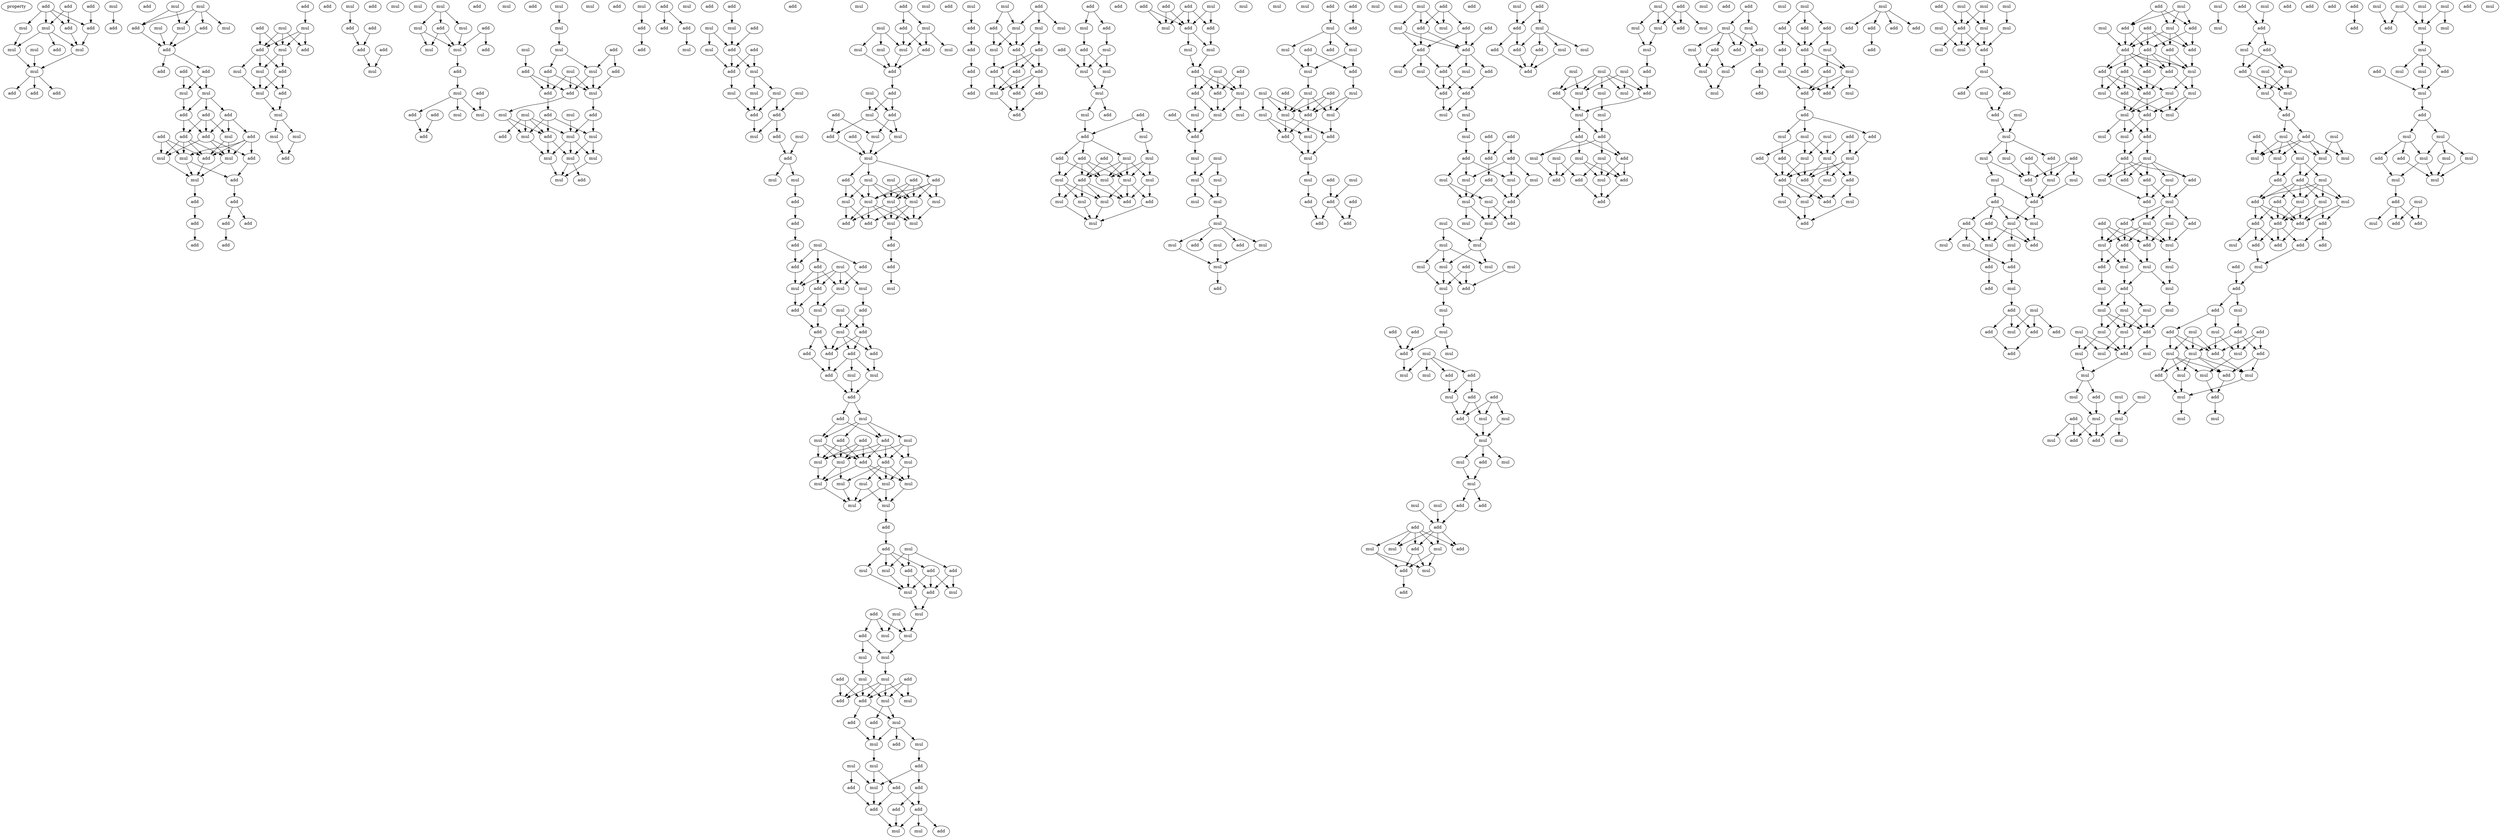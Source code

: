 digraph {
    node [fontcolor=black]
    property [mul=2,lf=1.5]
    0 [ label = add ];
    1 [ label = add ];
    2 [ label = add ];
    3 [ label = add ];
    4 [ label = add ];
    5 [ label = mul ];
    6 [ label = mul ];
    7 [ label = mul ];
    8 [ label = mul ];
    9 [ label = mul ];
    10 [ label = add ];
    11 [ label = mul ];
    12 [ label = add ];
    13 [ label = mul ];
    14 [ label = add ];
    15 [ label = add ];
    16 [ label = add ];
    17 [ label = add ];
    18 [ label = mul ];
    19 [ label = mul ];
    20 [ label = add ];
    21 [ label = add ];
    22 [ label = mul ];
    23 [ label = mul ];
    24 [ label = mul ];
    25 [ label = add ];
    26 [ label = add ];
    27 [ label = add ];
    28 [ label = add ];
    29 [ label = mul ];
    30 [ label = mul ];
    31 [ label = add ];
    32 [ label = add ];
    33 [ label = add ];
    34 [ label = add ];
    35 [ label = add ];
    36 [ label = add ];
    37 [ label = mul ];
    38 [ label = add ];
    39 [ label = mul ];
    40 [ label = mul ];
    41 [ label = add ];
    42 [ label = add ];
    43 [ label = mul ];
    44 [ label = mul ];
    45 [ label = add ];
    46 [ label = add ];
    47 [ label = add ];
    48 [ label = add ];
    49 [ label = add ];
    50 [ label = add ];
    51 [ label = add ];
    52 [ label = add ];
    53 [ label = add ];
    54 [ label = mul ];
    55 [ label = add ];
    56 [ label = mul ];
    57 [ label = add ];
    58 [ label = mul ];
    59 [ label = add ];
    60 [ label = add ];
    61 [ label = mul ];
    62 [ label = mul ];
    63 [ label = add ];
    64 [ label = mul ];
    65 [ label = mul ];
    66 [ label = mul ];
    67 [ label = mul ];
    68 [ label = add ];
    69 [ label = add ];
    70 [ label = mul ];
    71 [ label = add ];
    72 [ label = add ];
    73 [ label = add ];
    74 [ label = add ];
    75 [ label = add ];
    76 [ label = mul ];
    77 [ label = mul ];
    78 [ label = mul ];
    79 [ label = mul ];
    80 [ label = add ];
    81 [ label = mul ];
    82 [ label = add ];
    83 [ label = mul ];
    84 [ label = mul ];
    85 [ label = add ];
    86 [ label = mul ];
    87 [ label = add ];
    88 [ label = mul ];
    89 [ label = add ];
    90 [ label = add ];
    91 [ label = mul ];
    92 [ label = add ];
    93 [ label = add ];
    94 [ label = mul ];
    95 [ label = add ];
    96 [ label = mul ];
    97 [ label = add ];
    98 [ label = mul ];
    99 [ label = mul ];
    100 [ label = mul ];
    101 [ label = mul ];
    102 [ label = add ];
    103 [ label = mul ];
    104 [ label = add ];
    105 [ label = add ];
    106 [ label = add ];
    107 [ label = add ];
    108 [ label = mul ];
    109 [ label = mul ];
    110 [ label = add ];
    111 [ label = add ];
    112 [ label = mul ];
    113 [ label = add ];
    114 [ label = mul ];
    115 [ label = add ];
    116 [ label = mul ];
    117 [ label = mul ];
    118 [ label = add ];
    119 [ label = mul ];
    120 [ label = add ];
    121 [ label = mul ];
    122 [ label = mul ];
    123 [ label = mul ];
    124 [ label = mul ];
    125 [ label = mul ];
    126 [ label = add ];
    127 [ label = mul ];
    128 [ label = mul ];
    129 [ label = add ];
    130 [ label = add ];
    131 [ label = add ];
    132 [ label = add ];
    133 [ label = add ];
    134 [ label = mul ];
    135 [ label = mul ];
    136 [ label = add ];
    137 [ label = add ];
    138 [ label = mul ];
    139 [ label = mul ];
    140 [ label = add ];
    141 [ label = add ];
    142 [ label = add ];
    143 [ label = mul ];
    144 [ label = add ];
    145 [ label = mul ];
    146 [ label = mul ];
    147 [ label = mul ];
    148 [ label = mul ];
    149 [ label = mul ];
    150 [ label = add ];
    151 [ label = add ];
    152 [ label = mul ];
    153 [ label = add ];
    154 [ label = mul ];
    155 [ label = add ];
    156 [ label = mul ];
    157 [ label = mul ];
    158 [ label = add ];
    159 [ label = add ];
    160 [ label = add ];
    161 [ label = mul ];
    162 [ label = add ];
    163 [ label = add ];
    164 [ label = mul ];
    165 [ label = mul ];
    166 [ label = add ];
    167 [ label = add ];
    168 [ label = add ];
    169 [ label = mul ];
    170 [ label = mul ];
    171 [ label = mul ];
    172 [ label = mul ];
    173 [ label = mul ];
    174 [ label = add ];
    175 [ label = add ];
    176 [ label = mul ];
    177 [ label = add ];
    178 [ label = add ];
    179 [ label = add ];
    180 [ label = add ];
    181 [ label = add ];
    182 [ label = add ];
    183 [ label = add ];
    184 [ label = mul ];
    185 [ label = mul ];
    186 [ label = add ];
    187 [ label = mul ];
    188 [ label = add ];
    189 [ label = add ];
    190 [ label = mul ];
    191 [ label = add ];
    192 [ label = add ];
    193 [ label = mul ];
    194 [ label = add ];
    195 [ label = mul ];
    196 [ label = mul ];
    197 [ label = add ];
    198 [ label = mul ];
    199 [ label = mul ];
    200 [ label = mul ];
    201 [ label = mul ];
    202 [ label = mul ];
    203 [ label = mul ];
    204 [ label = mul ];
    205 [ label = mul ];
    206 [ label = add ];
    207 [ label = mul ];
    208 [ label = add ];
    209 [ label = mul ];
    210 [ label = add ];
    211 [ label = mul ];
    212 [ label = add ];
    213 [ label = add ];
    214 [ label = mul ];
    215 [ label = mul ];
    216 [ label = add ];
    217 [ label = mul ];
    218 [ label = add ];
    219 [ label = mul ];
    220 [ label = mul ];
    221 [ label = add ];
    222 [ label = mul ];
    223 [ label = mul ];
    224 [ label = mul ];
    225 [ label = mul ];
    226 [ label = add ];
    227 [ label = add ];
    228 [ label = mul ];
    229 [ label = add ];
    230 [ label = add ];
    231 [ label = mul ];
    232 [ label = mul ];
    233 [ label = add ];
    234 [ label = add ];
    235 [ label = mul ];
    236 [ label = add ];
    237 [ label = mul ];
    238 [ label = mul ];
    239 [ label = mul ];
    240 [ label = mul ];
    241 [ label = add ];
    242 [ label = add ];
    243 [ label = add ];
    244 [ label = mul ];
    245 [ label = add ];
    246 [ label = add ];
    247 [ label = add ];
    248 [ label = add ];
    249 [ label = mul ];
    250 [ label = add ];
    251 [ label = mul ];
    252 [ label = add ];
    253 [ label = mul ];
    254 [ label = mul ];
    255 [ label = add ];
    256 [ label = mul ];
    257 [ label = mul ];
    258 [ label = mul ];
    259 [ label = mul ];
    260 [ label = add ];
    261 [ label = add ];
    262 [ label = mul ];
    263 [ label = add ];
    264 [ label = mul ];
    265 [ label = add ];
    266 [ label = add ];
    267 [ label = mul ];
    268 [ label = add ];
    269 [ label = add ];
    270 [ label = mul ];
    271 [ label = mul ];
    272 [ label = mul ];
    273 [ label = mul ];
    274 [ label = add ];
    275 [ label = add ];
    276 [ label = add ];
    277 [ label = mul ];
    278 [ label = mul ];
    279 [ label = mul ];
    280 [ label = mul ];
    281 [ label = mul ];
    282 [ label = mul ];
    283 [ label = mul ];
    284 [ label = mul ];
    285 [ label = add ];
    286 [ label = add ];
    287 [ label = add ];
    288 [ label = add ];
    289 [ label = mul ];
    290 [ label = add ];
    291 [ label = mul ];
    292 [ label = add ];
    293 [ label = add ];
    294 [ label = add ];
    295 [ label = add ];
    296 [ label = add ];
    297 [ label = mul ];
    298 [ label = mul ];
    299 [ label = mul ];
    300 [ label = add ];
    301 [ label = mul ];
    302 [ label = add ];
    303 [ label = mul ];
    304 [ label = add ];
    305 [ label = add ];
    306 [ label = add ];
    307 [ label = add ];
    308 [ label = mul ];
    309 [ label = add ];
    310 [ label = add ];
    311 [ label = add ];
    312 [ label = add ];
    313 [ label = mul ];
    314 [ label = add ];
    315 [ label = add ];
    316 [ label = mul ];
    317 [ label = add ];
    318 [ label = mul ];
    319 [ label = mul ];
    320 [ label = mul ];
    321 [ label = add ];
    322 [ label = add ];
    323 [ label = add ];
    324 [ label = mul ];
    325 [ label = add ];
    326 [ label = mul ];
    327 [ label = add ];
    328 [ label = add ];
    329 [ label = mul ];
    330 [ label = add ];
    331 [ label = mul ];
    332 [ label = mul ];
    333 [ label = mul ];
    334 [ label = mul ];
    335 [ label = mul ];
    336 [ label = add ];
    337 [ label = mul ];
    338 [ label = add ];
    339 [ label = mul ];
    340 [ label = add ];
    341 [ label = mul ];
    342 [ label = mul ];
    343 [ label = add ];
    344 [ label = mul ];
    345 [ label = mul ];
    346 [ label = add ];
    347 [ label = add ];
    348 [ label = mul ];
    349 [ label = add ];
    350 [ label = add ];
    351 [ label = mul ];
    352 [ label = mul ];
    353 [ label = mul ];
    354 [ label = add ];
    355 [ label = add ];
    356 [ label = add ];
    357 [ label = mul ];
    358 [ label = add ];
    359 [ label = add ];
    360 [ label = mul ];
    361 [ label = mul ];
    362 [ label = mul ];
    363 [ label = add ];
    364 [ label = mul ];
    365 [ label = mul ];
    366 [ label = mul ];
    367 [ label = mul ];
    368 [ label = mul ];
    369 [ label = mul ];
    370 [ label = mul ];
    371 [ label = add ];
    372 [ label = mul ];
    373 [ label = add ];
    374 [ label = mul ];
    375 [ label = mul ];
    376 [ label = mul ];
    377 [ label = add ];
    378 [ label = mul ];
    379 [ label = mul ];
    380 [ label = add ];
    381 [ label = add ];
    382 [ label = mul ];
    383 [ label = add ];
    384 [ label = mul ];
    385 [ label = mul ];
    386 [ label = add ];
    387 [ label = add ];
    388 [ label = mul ];
    389 [ label = add ];
    390 [ label = add ];
    391 [ label = add ];
    392 [ label = mul ];
    393 [ label = mul ];
    394 [ label = mul ];
    395 [ label = add ];
    396 [ label = mul ];
    397 [ label = mul ];
    398 [ label = mul ];
    399 [ label = add ];
    400 [ label = add ];
    401 [ label = mul ];
    402 [ label = mul ];
    403 [ label = add ];
    404 [ label = mul ];
    405 [ label = mul ];
    406 [ label = add ];
    407 [ label = add ];
    408 [ label = add ];
    409 [ label = add ];
    410 [ label = add ];
    411 [ label = mul ];
    412 [ label = mul ];
    413 [ label = mul ];
    414 [ label = add ];
    415 [ label = mul ];
    416 [ label = add ];
    417 [ label = add ];
    418 [ label = add ];
    419 [ label = mul ];
    420 [ label = add ];
    421 [ label = add ];
    422 [ label = mul ];
    423 [ label = mul ];
    424 [ label = add ];
    425 [ label = add ];
    426 [ label = mul ];
    427 [ label = add ];
    428 [ label = add ];
    429 [ label = mul ];
    430 [ label = mul ];
    431 [ label = add ];
    432 [ label = add ];
    433 [ label = mul ];
    434 [ label = add ];
    435 [ label = add ];
    436 [ label = add ];
    437 [ label = add ];
    438 [ label = mul ];
    439 [ label = mul ];
    440 [ label = add ];
    441 [ label = mul ];
    442 [ label = mul ];
    443 [ label = mul ];
    444 [ label = add ];
    445 [ label = mul ];
    446 [ label = mul ];
    447 [ label = mul ];
    448 [ label = mul ];
    449 [ label = add ];
    450 [ label = mul ];
    451 [ label = mul ];
    452 [ label = add ];
    453 [ label = mul ];
    454 [ label = mul ];
    455 [ label = mul ];
    456 [ label = mul ];
    457 [ label = mul ];
    458 [ label = add ];
    459 [ label = mul ];
    460 [ label = mul ];
    461 [ label = add ];
    462 [ label = add ];
    463 [ label = mul ];
    464 [ label = add ];
    465 [ label = mul ];
    466 [ label = add ];
    467 [ label = mul ];
    468 [ label = mul ];
    469 [ label = add ];
    470 [ label = add ];
    471 [ label = add ];
    472 [ label = mul ];
    473 [ label = mul ];
    474 [ label = mul ];
    475 [ label = add ];
    476 [ label = mul ];
    477 [ label = mul ];
    478 [ label = add ];
    479 [ label = mul ];
    480 [ label = mul ];
    481 [ label = mul ];
    482 [ label = add ];
    483 [ label = add ];
    484 [ label = mul ];
    485 [ label = add ];
    486 [ label = add ];
    487 [ label = mul ];
    488 [ label = mul ];
    489 [ label = add ];
    490 [ label = add ];
    491 [ label = mul ];
    492 [ label = add ];
    493 [ label = mul ];
    494 [ label = add ];
    495 [ label = add ];
    496 [ label = mul ];
    497 [ label = add ];
    498 [ label = mul ];
    499 [ label = add ];
    500 [ label = mul ];
    501 [ label = add ];
    502 [ label = add ];
    503 [ label = mul ];
    504 [ label = add ];
    505 [ label = mul ];
    506 [ label = add ];
    507 [ label = mul ];
    508 [ label = mul ];
    509 [ label = mul ];
    510 [ label = add ];
    511 [ label = mul ];
    512 [ label = mul ];
    513 [ label = mul ];
    514 [ label = mul ];
    515 [ label = mul ];
    516 [ label = add ];
    517 [ label = add ];
    518 [ label = mul ];
    519 [ label = mul ];
    520 [ label = add ];
    521 [ label = mul ];
    522 [ label = mul ];
    523 [ label = mul ];
    524 [ label = add ];
    525 [ label = add ];
    526 [ label = mul ];
    527 [ label = mul ];
    528 [ label = add ];
    529 [ label = mul ];
    530 [ label = mul ];
    531 [ label = add ];
    532 [ label = mul ];
    533 [ label = add ];
    534 [ label = add ];
    535 [ label = add ];
    536 [ label = add ];
    537 [ label = add ];
    538 [ label = mul ];
    539 [ label = mul ];
    540 [ label = add ];
    541 [ label = add ];
    542 [ label = add ];
    543 [ label = mul ];
    544 [ label = mul ];
    545 [ label = mul ];
    546 [ label = add ];
    547 [ label = add ];
    548 [ label = mul ];
    549 [ label = mul ];
    550 [ label = mul ];
    551 [ label = add ];
    552 [ label = add ];
    553 [ label = add ];
    554 [ label = mul ];
    555 [ label = add ];
    556 [ label = add ];
    557 [ label = mul ];
    558 [ label = add ];
    559 [ label = mul ];
    560 [ label = add ];
    561 [ label = add ];
    562 [ label = mul ];
    563 [ label = add ];
    564 [ label = add ];
    565 [ label = add ];
    566 [ label = mul ];
    567 [ label = add ];
    568 [ label = mul ];
    569 [ label = mul ];
    570 [ label = mul ];
    571 [ label = add ];
    572 [ label = mul ];
    573 [ label = mul ];
    574 [ label = add ];
    575 [ label = add ];
    576 [ label = mul ];
    577 [ label = add ];
    578 [ label = add ];
    579 [ label = mul ];
    580 [ label = mul ];
    581 [ label = mul ];
    582 [ label = add ];
    583 [ label = add ];
    584 [ label = mul ];
    585 [ label = add ];
    586 [ label = add ];
    587 [ label = add ];
    588 [ label = add ];
    589 [ label = add ];
    590 [ label = add ];
    591 [ label = mul ];
    592 [ label = mul ];
    593 [ label = mul ];
    594 [ label = add ];
    595 [ label = mul ];
    596 [ label = mul ];
    597 [ label = mul ];
    598 [ label = mul ];
    599 [ label = mul ];
    600 [ label = add ];
    601 [ label = mul ];
    602 [ label = mul ];
    603 [ label = add ];
    604 [ label = add ];
    605 [ label = add ];
    606 [ label = mul ];
    607 [ label = mul ];
    608 [ label = mul ];
    609 [ label = add ];
    610 [ label = add ];
    611 [ label = add ];
    612 [ label = mul ];
    613 [ label = add ];
    614 [ label = mul ];
    615 [ label = mul ];
    616 [ label = mul ];
    617 [ label = add ];
    618 [ label = add ];
    619 [ label = mul ];
    620 [ label = add ];
    621 [ label = add ];
    622 [ label = mul ];
    623 [ label = mul ];
    624 [ label = mul ];
    625 [ label = mul ];
    626 [ label = add ];
    627 [ label = mul ];
    628 [ label = add ];
    629 [ label = add ];
    630 [ label = add ];
    631 [ label = mul ];
    632 [ label = mul ];
    633 [ label = add ];
    634 [ label = add ];
    635 [ label = add ];
    636 [ label = mul ];
    637 [ label = add ];
    638 [ label = add ];
    639 [ label = mul ];
    640 [ label = add ];
    641 [ label = add ];
    642 [ label = mul ];
    643 [ label = add ];
    644 [ label = mul ];
    645 [ label = add ];
    646 [ label = add ];
    647 [ label = add ];
    648 [ label = add ];
    649 [ label = add ];
    650 [ label = mul ];
    651 [ label = add ];
    652 [ label = add ];
    653 [ label = add ];
    654 [ label = add ];
    655 [ label = add ];
    656 [ label = mul ];
    657 [ label = mul ];
    658 [ label = mul ];
    659 [ label = add ];
    660 [ label = add ];
    661 [ label = mul ];
    662 [ label = mul ];
    663 [ label = add ];
    664 [ label = mul ];
    665 [ label = mul ];
    666 [ label = mul ];
    667 [ label = add ];
    668 [ label = add ];
    669 [ label = add ];
    670 [ label = mul ];
    671 [ label = add ];
    672 [ label = mul ];
    673 [ label = add ];
    674 [ label = mul ];
    675 [ label = mul ];
    676 [ label = add ];
    677 [ label = add ];
    678 [ label = add ];
    679 [ label = mul ];
    680 [ label = add ];
    681 [ label = mul ];
    682 [ label = add ];
    683 [ label = mul ];
    684 [ label = mul ];
    685 [ label = mul ];
    686 [ label = mul ];
    687 [ label = add ];
    688 [ label = add ];
    689 [ label = mul ];
    690 [ label = mul ];
    691 [ label = mul ];
    692 [ label = mul ];
    693 [ label = mul ];
    694 [ label = mul ];
    695 [ label = add ];
    696 [ label = mul ];
    697 [ label = mul ];
    698 [ label = mul ];
    699 [ label = mul ];
    700 [ label = mul ];
    701 [ label = mul ];
    702 [ label = add ];
    703 [ label = mul ];
    704 [ label = mul ];
    705 [ label = mul ];
    706 [ label = add ];
    707 [ label = mul ];
    708 [ label = add ];
    709 [ label = mul ];
    710 [ label = mul ];
    711 [ label = add ];
    712 [ label = add ];
    713 [ label = mul ];
    714 [ label = mul ];
    715 [ label = mul ];
    716 [ label = add ];
    717 [ label = mul ];
    718 [ label = mul ];
    719 [ label = add ];
    720 [ label = mul ];
    721 [ label = add ];
    722 [ label = mul ];
    723 [ label = mul ];
    724 [ label = add ];
    725 [ label = mul ];
    726 [ label = mul ];
    727 [ label = add ];
    728 [ label = add ];
    729 [ label = mul ];
    730 [ label = add ];
    731 [ label = mul ];
    732 [ label = mul ];
    733 [ label = mul ];
    734 [ label = mul ];
    735 [ label = mul ];
    736 [ label = mul ];
    737 [ label = add ];
    738 [ label = add ];
    739 [ label = mul ];
    740 [ label = add ];
    741 [ label = mul ];
    742 [ label = add ];
    743 [ label = mul ];
    744 [ label = mul ];
    745 [ label = add ];
    746 [ label = add ];
    747 [ label = add ];
    748 [ label = add ];
    749 [ label = mul ];
    750 [ label = add ];
    751 [ label = add ];
    752 [ label = add ];
    753 [ label = add ];
    754 [ label = add ];
    755 [ label = mul ];
    756 [ label = add ];
    757 [ label = add ];
    758 [ label = add ];
    759 [ label = mul ];
    760 [ label = add ];
    761 [ label = add ];
    762 [ label = add ];
    763 [ label = add ];
    764 [ label = mul ];
    765 [ label = mul ];
    766 [ label = add ];
    767 [ label = mul ];
    768 [ label = mul ];
    769 [ label = add ];
    770 [ label = mul ];
    771 [ label = mul ];
    772 [ label = mul ];
    773 [ label = add ];
    774 [ label = add ];
    775 [ label = mul ];
    776 [ label = mul ];
    777 [ label = add ];
    778 [ label = mul ];
    779 [ label = add ];
    780 [ label = mul ];
    781 [ label = add ];
    782 [ label = mul ];
    783 [ label = mul ];
    784 [ label = mul ];
    785 [ label = add ];
    786 [ label = mul ];
    787 [ label = mul ];
    788 [ label = mul ];
    789 [ label = add ];
    790 [ label = mul ];
    791 [ label = mul ];
    792 [ label = mul ];
    793 [ label = add ];
    794 [ label = add ];
    795 [ label = add ];
    796 [ label = mul ];
    797 [ label = add ];
    798 [ label = mul ];
    799 [ label = mul ];
    800 [ label = add ];
    801 [ label = mul ];
    802 [ label = add ];
    803 [ label = mul ];
    804 [ label = mul ];
    805 [ label = mul ];
    806 [ label = mul ];
    807 [ label = add ];
    808 [ label = mul ];
    809 [ label = mul ];
    810 [ label = add ];
    811 [ label = mul ];
    812 [ label = add ];
    0 -> 4 [ name = 0 ];
    1 -> 3 [ name = 1 ];
    1 -> 4 [ name = 2 ];
    1 -> 5 [ name = 3 ];
    1 -> 6 [ name = 4 ];
    2 -> 3 [ name = 5 ];
    2 -> 5 [ name = 6 ];
    3 -> 8 [ name = 7 ];
    4 -> 8 [ name = 8 ];
    5 -> 7 [ name = 9 ];
    5 -> 8 [ name = 10 ];
    5 -> 10 [ name = 11 ];
    6 -> 7 [ name = 12 ];
    7 -> 11 [ name = 13 ];
    8 -> 11 [ name = 14 ];
    9 -> 11 [ name = 15 ];
    11 -> 12 [ name = 16 ];
    11 -> 15 [ name = 17 ];
    11 -> 16 [ name = 18 ];
    13 -> 17 [ name = 19 ];
    18 -> 20 [ name = 20 ];
    18 -> 21 [ name = 21 ];
    18 -> 23 [ name = 22 ];
    18 -> 24 [ name = 23 ];
    19 -> 20 [ name = 24 ];
    19 -> 23 [ name = 25 ];
    20 -> 25 [ name = 26 ];
    21 -> 25 [ name = 27 ];
    22 -> 25 [ name = 28 ];
    23 -> 25 [ name = 29 ];
    25 -> 26 [ name = 30 ];
    25 -> 28 [ name = 31 ];
    27 -> 29 [ name = 32 ];
    27 -> 30 [ name = 33 ];
    28 -> 29 [ name = 34 ];
    28 -> 30 [ name = 35 ];
    29 -> 31 [ name = 36 ];
    29 -> 32 [ name = 37 ];
    29 -> 33 [ name = 38 ];
    30 -> 32 [ name = 39 ];
    31 -> 34 [ name = 40 ];
    31 -> 36 [ name = 41 ];
    31 -> 37 [ name = 42 ];
    32 -> 34 [ name = 43 ];
    32 -> 36 [ name = 44 ];
    33 -> 34 [ name = 45 ];
    33 -> 35 [ name = 46 ];
    33 -> 37 [ name = 47 ];
    34 -> 39 [ name = 48 ];
    34 -> 40 [ name = 49 ];
    34 -> 41 [ name = 50 ];
    35 -> 40 [ name = 51 ];
    35 -> 41 [ name = 52 ];
    35 -> 42 [ name = 53 ];
    35 -> 43 [ name = 54 ];
    36 -> 39 [ name = 55 ];
    36 -> 40 [ name = 56 ];
    36 -> 42 [ name = 57 ];
    36 -> 43 [ name = 58 ];
    37 -> 40 [ name = 59 ];
    37 -> 42 [ name = 60 ];
    38 -> 39 [ name = 61 ];
    38 -> 42 [ name = 62 ];
    38 -> 43 [ name = 63 ];
    39 -> 44 [ name = 64 ];
    40 -> 44 [ name = 65 ];
    41 -> 45 [ name = 66 ];
    42 -> 44 [ name = 67 ];
    43 -> 44 [ name = 68 ];
    43 -> 45 [ name = 69 ];
    44 -> 46 [ name = 70 ];
    45 -> 47 [ name = 71 ];
    46 -> 49 [ name = 72 ];
    47 -> 48 [ name = 73 ];
    47 -> 50 [ name = 74 ];
    49 -> 51 [ name = 75 ];
    50 -> 52 [ name = 76 ];
    53 -> 54 [ name = 77 ];
    54 -> 57 [ name = 78 ];
    54 -> 58 [ name = 79 ];
    54 -> 59 [ name = 80 ];
    55 -> 57 [ name = 81 ];
    55 -> 58 [ name = 82 ];
    56 -> 57 [ name = 83 ];
    56 -> 58 [ name = 84 ];
    56 -> 59 [ name = 85 ];
    57 -> 60 [ name = 86 ];
    57 -> 61 [ name = 87 ];
    57 -> 62 [ name = 88 ];
    58 -> 60 [ name = 89 ];
    58 -> 61 [ name = 90 ];
    60 -> 63 [ name = 91 ];
    60 -> 64 [ name = 92 ];
    61 -> 63 [ name = 93 ];
    61 -> 64 [ name = 94 ];
    62 -> 64 [ name = 95 ];
    63 -> 65 [ name = 96 ];
    64 -> 65 [ name = 97 ];
    65 -> 66 [ name = 98 ];
    65 -> 67 [ name = 99 ];
    66 -> 69 [ name = 100 ];
    67 -> 69 [ name = 101 ];
    70 -> 71 [ name = 102 ];
    71 -> 75 [ name = 103 ];
    72 -> 75 [ name = 104 ];
    73 -> 76 [ name = 105 ];
    75 -> 76 [ name = 106 ];
    79 -> 80 [ name = 107 ];
    79 -> 81 [ name = 108 ];
    79 -> 83 [ name = 109 ];
    80 -> 84 [ name = 110 ];
    80 -> 86 [ name = 111 ];
    81 -> 84 [ name = 112 ];
    81 -> 86 [ name = 113 ];
    82 -> 84 [ name = 114 ];
    82 -> 85 [ name = 115 ];
    83 -> 84 [ name = 116 ];
    84 -> 87 [ name = 117 ];
    87 -> 88 [ name = 118 ];
    88 -> 90 [ name = 119 ];
    88 -> 91 [ name = 120 ];
    88 -> 94 [ name = 121 ];
    89 -> 91 [ name = 122 ];
    90 -> 95 [ name = 123 ];
    92 -> 95 [ name = 124 ];
    98 -> 100 [ name = 125 ];
    100 -> 103 [ name = 126 ];
    101 -> 105 [ name = 127 ];
    103 -> 106 [ name = 128 ];
    103 -> 108 [ name = 129 ];
    104 -> 107 [ name = 130 ];
    104 -> 108 [ name = 131 ];
    105 -> 110 [ name = 132 ];
    105 -> 111 [ name = 133 ];
    106 -> 111 [ name = 134 ];
    106 -> 112 [ name = 135 ];
    107 -> 112 [ name = 136 ];
    108 -> 110 [ name = 137 ];
    108 -> 112 [ name = 138 ];
    109 -> 110 [ name = 139 ];
    109 -> 111 [ name = 140 ];
    109 -> 112 [ name = 141 ];
    110 -> 116 [ name = 142 ];
    111 -> 115 [ name = 143 ];
    112 -> 113 [ name = 144 ];
    113 -> 121 [ name = 145 ];
    113 -> 122 [ name = 146 ];
    114 -> 122 [ name = 147 ];
    115 -> 118 [ name = 148 ];
    115 -> 119 [ name = 149 ];
    115 -> 121 [ name = 150 ];
    116 -> 118 [ name = 151 ];
    116 -> 119 [ name = 152 ];
    117 -> 118 [ name = 153 ];
    117 -> 119 [ name = 154 ];
    117 -> 120 [ name = 155 ];
    117 -> 122 [ name = 156 ];
    118 -> 123 [ name = 157 ];
    118 -> 124 [ name = 158 ];
    119 -> 123 [ name = 159 ];
    121 -> 124 [ name = 160 ];
    121 -> 125 [ name = 161 ];
    122 -> 123 [ name = 162 ];
    122 -> 124 [ name = 163 ];
    122 -> 125 [ name = 164 ];
    123 -> 127 [ name = 165 ];
    124 -> 126 [ name = 166 ];
    124 -> 127 [ name = 167 ];
    125 -> 127 [ name = 168 ];
    128 -> 129 [ name = 169 ];
    129 -> 132 [ name = 170 ];
    130 -> 131 [ name = 171 ];
    130 -> 133 [ name = 172 ];
    133 -> 134 [ name = 173 ];
    137 -> 138 [ name = 174 ];
    138 -> 141 [ name = 175 ];
    139 -> 141 [ name = 176 ];
    139 -> 143 [ name = 177 ];
    140 -> 141 [ name = 178 ];
    141 -> 144 [ name = 179 ];
    141 -> 145 [ name = 180 ];
    142 -> 144 [ name = 181 ];
    142 -> 145 [ name = 182 ];
    143 -> 144 [ name = 183 ];
    144 -> 148 [ name = 184 ];
    145 -> 146 [ name = 185 ];
    145 -> 147 [ name = 186 ];
    146 -> 150 [ name = 187 ];
    146 -> 151 [ name = 188 ];
    147 -> 151 [ name = 189 ];
    148 -> 151 [ name = 190 ];
    149 -> 150 [ name = 191 ];
    150 -> 152 [ name = 192 ];
    150 -> 153 [ name = 193 ];
    151 -> 152 [ name = 194 ];
    153 -> 155 [ name = 195 ];
    154 -> 155 [ name = 196 ];
    155 -> 156 [ name = 197 ];
    155 -> 157 [ name = 198 ];
    157 -> 159 [ name = 199 ];
    159 -> 160 [ name = 200 ];
    160 -> 162 [ name = 201 ];
    161 -> 163 [ name = 202 ];
    161 -> 166 [ name = 203 ];
    161 -> 167 [ name = 204 ];
    162 -> 166 [ name = 205 ];
    163 -> 171 [ name = 206 ];
    164 -> 168 [ name = 207 ];
    164 -> 169 [ name = 208 ];
    164 -> 170 [ name = 209 ];
    164 -> 171 [ name = 210 ];
    166 -> 169 [ name = 211 ];
    167 -> 168 [ name = 212 ];
    167 -> 169 [ name = 213 ];
    167 -> 171 [ name = 214 ];
    168 -> 172 [ name = 215 ];
    168 -> 175 [ name = 216 ];
    169 -> 175 [ name = 217 ];
    170 -> 174 [ name = 218 ];
    171 -> 172 [ name = 219 ];
    172 -> 178 [ name = 220 ];
    173 -> 176 [ name = 221 ];
    173 -> 177 [ name = 222 ];
    174 -> 176 [ name = 223 ];
    174 -> 177 [ name = 224 ];
    175 -> 178 [ name = 225 ];
    176 -> 179 [ name = 226 ];
    176 -> 180 [ name = 227 ];
    176 -> 181 [ name = 228 ];
    177 -> 179 [ name = 229 ];
    177 -> 180 [ name = 230 ];
    177 -> 181 [ name = 231 ];
    178 -> 179 [ name = 232 ];
    178 -> 182 [ name = 233 ];
    179 -> 183 [ name = 234 ];
    180 -> 183 [ name = 235 ];
    180 -> 184 [ name = 236 ];
    180 -> 185 [ name = 237 ];
    181 -> 184 [ name = 238 ];
    182 -> 183 [ name = 239 ];
    183 -> 186 [ name = 240 ];
    184 -> 186 [ name = 241 ];
    185 -> 186 [ name = 242 ];
    186 -> 187 [ name = 243 ];
    186 -> 188 [ name = 244 ];
    187 -> 189 [ name = 245 ];
    187 -> 190 [ name = 246 ];
    187 -> 192 [ name = 247 ];
    187 -> 193 [ name = 248 ];
    188 -> 189 [ name = 249 ];
    188 -> 190 [ name = 250 ];
    189 -> 194 [ name = 251 ];
    189 -> 196 [ name = 252 ];
    189 -> 197 [ name = 253 ];
    189 -> 198 [ name = 254 ];
    190 -> 195 [ name = 255 ];
    190 -> 197 [ name = 256 ];
    190 -> 198 [ name = 257 ];
    191 -> 194 [ name = 258 ];
    191 -> 195 [ name = 259 ];
    191 -> 197 [ name = 260 ];
    191 -> 198 [ name = 261 ];
    192 -> 195 [ name = 262 ];
    192 -> 197 [ name = 263 ];
    192 -> 198 [ name = 264 ];
    193 -> 194 [ name = 265 ];
    193 -> 195 [ name = 266 ];
    193 -> 196 [ name = 267 ];
    194 -> 199 [ name = 268 ];
    194 -> 200 [ name = 269 ];
    194 -> 202 [ name = 270 ];
    194 -> 203 [ name = 271 ];
    195 -> 200 [ name = 272 ];
    195 -> 201 [ name = 273 ];
    196 -> 199 [ name = 274 ];
    196 -> 202 [ name = 275 ];
    197 -> 199 [ name = 276 ];
    197 -> 201 [ name = 277 ];
    197 -> 202 [ name = 278 ];
    198 -> 201 [ name = 279 ];
    199 -> 204 [ name = 280 ];
    200 -> 205 [ name = 281 ];
    201 -> 205 [ name = 282 ];
    202 -> 204 [ name = 283 ];
    202 -> 205 [ name = 284 ];
    203 -> 204 [ name = 285 ];
    203 -> 205 [ name = 286 ];
    204 -> 206 [ name = 287 ];
    206 -> 208 [ name = 288 ];
    207 -> 211 [ name = 289 ];
    207 -> 212 [ name = 290 ];
    207 -> 213 [ name = 291 ];
    208 -> 209 [ name = 292 ];
    208 -> 210 [ name = 293 ];
    208 -> 211 [ name = 294 ];
    208 -> 212 [ name = 295 ];
    209 -> 214 [ name = 296 ];
    210 -> 214 [ name = 297 ];
    210 -> 215 [ name = 298 ];
    210 -> 216 [ name = 299 ];
    211 -> 214 [ name = 300 ];
    212 -> 214 [ name = 301 ];
    212 -> 216 [ name = 302 ];
    213 -> 215 [ name = 303 ];
    213 -> 216 [ name = 304 ];
    214 -> 217 [ name = 305 ];
    216 -> 217 [ name = 306 ];
    217 -> 222 [ name = 307 ];
    218 -> 220 [ name = 308 ];
    218 -> 221 [ name = 309 ];
    218 -> 222 [ name = 310 ];
    219 -> 220 [ name = 311 ];
    219 -> 222 [ name = 312 ];
    221 -> 223 [ name = 313 ];
    221 -> 224 [ name = 314 ];
    222 -> 224 [ name = 315 ];
    223 -> 228 [ name = 316 ];
    224 -> 225 [ name = 317 ];
    225 -> 229 [ name = 318 ];
    225 -> 230 [ name = 319 ];
    225 -> 231 [ name = 320 ];
    225 -> 232 [ name = 321 ];
    226 -> 229 [ name = 322 ];
    226 -> 230 [ name = 323 ];
    227 -> 230 [ name = 324 ];
    227 -> 231 [ name = 325 ];
    227 -> 232 [ name = 326 ];
    228 -> 229 [ name = 327 ];
    228 -> 230 [ name = 328 ];
    228 -> 232 [ name = 329 ];
    230 -> 233 [ name = 330 ];
    230 -> 235 [ name = 331 ];
    232 -> 234 [ name = 332 ];
    232 -> 235 [ name = 333 ];
    233 -> 237 [ name = 334 ];
    234 -> 237 [ name = 335 ];
    235 -> 236 [ name = 336 ];
    235 -> 237 [ name = 337 ];
    235 -> 238 [ name = 338 ];
    237 -> 240 [ name = 339 ];
    238 -> 241 [ name = 340 ];
    239 -> 243 [ name = 341 ];
    239 -> 244 [ name = 342 ];
    240 -> 242 [ name = 343 ];
    240 -> 244 [ name = 344 ];
    241 -> 244 [ name = 345 ];
    241 -> 245 [ name = 346 ];
    242 -> 246 [ name = 347 ];
    242 -> 247 [ name = 348 ];
    243 -> 246 [ name = 349 ];
    244 -> 246 [ name = 350 ];
    245 -> 247 [ name = 351 ];
    245 -> 248 [ name = 352 ];
    246 -> 251 [ name = 353 ];
    247 -> 249 [ name = 354 ];
    247 -> 250 [ name = 355 ];
    247 -> 251 [ name = 356 ];
    248 -> 251 [ name = 357 ];
    252 -> 253 [ name = 358 ];
    252 -> 255 [ name = 359 ];
    253 -> 256 [ name = 360 ];
    253 -> 257 [ name = 361 ];
    253 -> 260 [ name = 362 ];
    254 -> 256 [ name = 363 ];
    254 -> 258 [ name = 364 ];
    254 -> 259 [ name = 365 ];
    255 -> 256 [ name = 366 ];
    255 -> 260 [ name = 367 ];
    256 -> 261 [ name = 368 ];
    258 -> 261 [ name = 369 ];
    259 -> 261 [ name = 370 ];
    260 -> 261 [ name = 371 ];
    261 -> 263 [ name = 372 ];
    262 -> 264 [ name = 373 ];
    262 -> 266 [ name = 374 ];
    263 -> 264 [ name = 375 ];
    263 -> 266 [ name = 376 ];
    264 -> 269 [ name = 377 ];
    264 -> 270 [ name = 378 ];
    265 -> 267 [ name = 379 ];
    265 -> 269 [ name = 380 ];
    266 -> 267 [ name = 381 ];
    266 -> 270 [ name = 382 ];
    267 -> 271 [ name = 383 ];
    268 -> 271 [ name = 384 ];
    269 -> 271 [ name = 385 ];
    270 -> 271 [ name = 386 ];
    271 -> 272 [ name = 387 ];
    271 -> 274 [ name = 388 ];
    271 -> 275 [ name = 389 ];
    272 -> 277 [ name = 390 ];
    272 -> 279 [ name = 391 ];
    272 -> 280 [ name = 392 ];
    272 -> 281 [ name = 393 ];
    273 -> 279 [ name = 394 ];
    273 -> 281 [ name = 395 ];
    274 -> 278 [ name = 396 ];
    274 -> 279 [ name = 397 ];
    274 -> 280 [ name = 398 ];
    274 -> 281 [ name = 399 ];
    275 -> 277 [ name = 400 ];
    275 -> 280 [ name = 401 ];
    276 -> 278 [ name = 402 ];
    276 -> 279 [ name = 403 ];
    276 -> 280 [ name = 404 ];
    276 -> 281 [ name = 405 ];
    277 -> 285 [ name = 406 ];
    277 -> 286 [ name = 407 ];
    278 -> 282 [ name = 408 ];
    279 -> 282 [ name = 409 ];
    279 -> 284 [ name = 410 ];
    279 -> 285 [ name = 411 ];
    280 -> 282 [ name = 412 ];
    280 -> 284 [ name = 413 ];
    280 -> 285 [ name = 414 ];
    280 -> 286 [ name = 415 ];
    281 -> 282 [ name = 416 ];
    281 -> 284 [ name = 417 ];
    281 -> 286 [ name = 418 ];
    284 -> 287 [ name = 419 ];
    287 -> 290 [ name = 420 ];
    289 -> 292 [ name = 421 ];
    290 -> 291 [ name = 422 ];
    292 -> 293 [ name = 423 ];
    293 -> 294 [ name = 424 ];
    294 -> 296 [ name = 425 ];
    295 -> 298 [ name = 426 ];
    295 -> 299 [ name = 427 ];
    295 -> 301 [ name = 428 ];
    297 -> 300 [ name = 429 ];
    297 -> 301 [ name = 430 ];
    298 -> 302 [ name = 431 ];
    298 -> 304 [ name = 432 ];
    300 -> 303 [ name = 433 ];
    300 -> 304 [ name = 434 ];
    301 -> 303 [ name = 435 ];
    301 -> 304 [ name = 436 ];
    302 -> 305 [ name = 437 ];
    302 -> 306 [ name = 438 ];
    302 -> 307 [ name = 439 ];
    303 -> 307 [ name = 440 ];
    304 -> 305 [ name = 441 ];
    304 -> 306 [ name = 442 ];
    305 -> 308 [ name = 443 ];
    305 -> 309 [ name = 444 ];
    305 -> 310 [ name = 445 ];
    306 -> 308 [ name = 446 ];
    306 -> 309 [ name = 447 ];
    307 -> 308 [ name = 448 ];
    307 -> 309 [ name = 449 ];
    308 -> 312 [ name = 450 ];
    309 -> 312 [ name = 451 ];
    310 -> 312 [ name = 452 ];
    311 -> 313 [ name = 453 ];
    311 -> 314 [ name = 454 ];
    313 -> 317 [ name = 455 ];
    314 -> 316 [ name = 456 ];
    315 -> 318 [ name = 457 ];
    316 -> 318 [ name = 458 ];
    316 -> 319 [ name = 459 ];
    317 -> 318 [ name = 460 ];
    317 -> 319 [ name = 461 ];
    318 -> 320 [ name = 462 ];
    319 -> 320 [ name = 463 ];
    320 -> 322 [ name = 464 ];
    320 -> 324 [ name = 465 ];
    323 -> 325 [ name = 466 ];
    323 -> 326 [ name = 467 ];
    324 -> 325 [ name = 468 ];
    325 -> 327 [ name = 469 ];
    325 -> 328 [ name = 470 ];
    325 -> 331 [ name = 471 ];
    326 -> 329 [ name = 472 ];
    327 -> 332 [ name = 473 ];
    327 -> 333 [ name = 474 ];
    327 -> 334 [ name = 475 ];
    327 -> 336 [ name = 476 ];
    328 -> 332 [ name = 477 ];
    328 -> 334 [ name = 478 ];
    329 -> 333 [ name = 479 ];
    329 -> 334 [ name = 480 ];
    329 -> 335 [ name = 481 ];
    330 -> 333 [ name = 482 ];
    330 -> 336 [ name = 483 ];
    331 -> 333 [ name = 484 ];
    331 -> 334 [ name = 485 ];
    331 -> 335 [ name = 486 ];
    331 -> 336 [ name = 487 ];
    332 -> 337 [ name = 488 ];
    332 -> 339 [ name = 489 ];
    332 -> 341 [ name = 490 ];
    333 -> 338 [ name = 491 ];
    333 -> 340 [ name = 492 ];
    333 -> 341 [ name = 493 ];
    334 -> 340 [ name = 494 ];
    335 -> 338 [ name = 495 ];
    335 -> 340 [ name = 496 ];
    336 -> 337 [ name = 497 ];
    336 -> 339 [ name = 498 ];
    336 -> 340 [ name = 499 ];
    336 -> 341 [ name = 500 ];
    337 -> 342 [ name = 501 ];
    338 -> 342 [ name = 502 ];
    339 -> 342 [ name = 503 ];
    341 -> 342 [ name = 504 ];
    343 -> 348 [ name = 505 ];
    343 -> 349 [ name = 506 ];
    345 -> 349 [ name = 507 ];
    345 -> 350 [ name = 508 ];
    346 -> 348 [ name = 509 ];
    346 -> 349 [ name = 510 ];
    346 -> 350 [ name = 511 ];
    347 -> 348 [ name = 512 ];
    347 -> 349 [ name = 513 ];
    349 -> 351 [ name = 514 ];
    349 -> 352 [ name = 515 ];
    350 -> 352 [ name = 516 ];
    351 -> 355 [ name = 517 ];
    352 -> 355 [ name = 518 ];
    353 -> 356 [ name = 519 ];
    353 -> 357 [ name = 520 ];
    353 -> 358 [ name = 521 ];
    354 -> 356 [ name = 522 ];
    354 -> 357 [ name = 523 ];
    355 -> 356 [ name = 524 ];
    355 -> 357 [ name = 525 ];
    355 -> 358 [ name = 526 ];
    356 -> 362 [ name = 527 ];
    357 -> 361 [ name = 528 ];
    357 -> 362 [ name = 529 ];
    358 -> 360 [ name = 530 ];
    358 -> 362 [ name = 531 ];
    359 -> 363 [ name = 532 ];
    360 -> 363 [ name = 533 ];
    362 -> 363 [ name = 534 ];
    363 -> 365 [ name = 535 ];
    364 -> 366 [ name = 536 ];
    364 -> 367 [ name = 537 ];
    365 -> 366 [ name = 538 ];
    366 -> 368 [ name = 539 ];
    366 -> 369 [ name = 540 ];
    367 -> 368 [ name = 541 ];
    368 -> 370 [ name = 542 ];
    370 -> 371 [ name = 543 ];
    370 -> 373 [ name = 544 ];
    370 -> 374 [ name = 545 ];
    370 -> 375 [ name = 546 ];
    372 -> 376 [ name = 547 ];
    374 -> 376 [ name = 548 ];
    375 -> 376 [ name = 549 ];
    376 -> 377 [ name = 550 ];
    380 -> 382 [ name = 551 ];
    381 -> 387 [ name = 552 ];
    382 -> 384 [ name = 553 ];
    382 -> 385 [ name = 554 ];
    382 -> 386 [ name = 555 ];
    383 -> 388 [ name = 556 ];
    383 -> 389 [ name = 557 ];
    384 -> 388 [ name = 558 ];
    384 -> 389 [ name = 559 ];
    385 -> 388 [ name = 560 ];
    388 -> 394 [ name = 561 ];
    389 -> 392 [ name = 562 ];
    390 -> 395 [ name = 563 ];
    390 -> 397 [ name = 564 ];
    390 -> 398 [ name = 565 ];
    391 -> 398 [ name = 566 ];
    392 -> 395 [ name = 567 ];
    392 -> 397 [ name = 568 ];
    393 -> 395 [ name = 569 ];
    393 -> 396 [ name = 570 ];
    393 -> 398 [ name = 571 ];
    394 -> 395 [ name = 572 ];
    394 -> 397 [ name = 573 ];
    394 -> 398 [ name = 574 ];
    395 -> 399 [ name = 575 ];
    395 -> 401 [ name = 576 ];
    396 -> 399 [ name = 577 ];
    396 -> 401 [ name = 578 ];
    397 -> 400 [ name = 579 ];
    398 -> 399 [ name = 580 ];
    398 -> 400 [ name = 581 ];
    399 -> 402 [ name = 582 ];
    400 -> 402 [ name = 583 ];
    401 -> 402 [ name = 584 ];
    402 -> 404 [ name = 585 ];
    403 -> 408 [ name = 586 ];
    404 -> 406 [ name = 587 ];
    405 -> 408 [ name = 588 ];
    406 -> 409 [ name = 589 ];
    407 -> 410 [ name = 590 ];
    408 -> 409 [ name = 591 ];
    408 -> 410 [ name = 592 ];
    413 -> 415 [ name = 593 ];
    413 -> 416 [ name = 594 ];
    413 -> 419 [ name = 595 ];
    414 -> 416 [ name = 596 ];
    414 -> 418 [ name = 597 ];
    414 -> 419 [ name = 598 ];
    415 -> 420 [ name = 599 ];
    415 -> 421 [ name = 600 ];
    416 -> 420 [ name = 601 ];
    416 -> 421 [ name = 602 ];
    417 -> 421 [ name = 603 ];
    418 -> 420 [ name = 604 ];
    418 -> 421 [ name = 605 ];
    420 -> 422 [ name = 606 ];
    420 -> 424 [ name = 607 ];
    420 -> 426 [ name = 608 ];
    421 -> 423 [ name = 609 ];
    421 -> 424 [ name = 610 ];
    421 -> 425 [ name = 611 ];
    423 -> 428 [ name = 612 ];
    424 -> 427 [ name = 613 ];
    424 -> 428 [ name = 614 ];
    425 -> 427 [ name = 615 ];
    426 -> 428 [ name = 616 ];
    427 -> 429 [ name = 617 ];
    427 -> 430 [ name = 618 ];
    428 -> 430 [ name = 619 ];
    429 -> 433 [ name = 620 ];
    431 -> 435 [ name = 621 ];
    433 -> 436 [ name = 622 ];
    434 -> 435 [ name = 623 ];
    434 -> 437 [ name = 624 ];
    435 -> 440 [ name = 625 ];
    436 -> 438 [ name = 626 ];
    436 -> 441 [ name = 627 ];
    436 -> 442 [ name = 628 ];
    437 -> 438 [ name = 629 ];
    437 -> 439 [ name = 630 ];
    437 -> 441 [ name = 631 ];
    438 -> 443 [ name = 632 ];
    439 -> 444 [ name = 633 ];
    440 -> 443 [ name = 634 ];
    440 -> 444 [ name = 635 ];
    441 -> 444 [ name = 636 ];
    442 -> 443 [ name = 637 ];
    442 -> 445 [ name = 638 ];
    443 -> 447 [ name = 639 ];
    443 -> 448 [ name = 640 ];
    444 -> 448 [ name = 641 ];
    444 -> 449 [ name = 642 ];
    445 -> 448 [ name = 643 ];
    445 -> 449 [ name = 644 ];
    446 -> 450 [ name = 645 ];
    446 -> 451 [ name = 646 ];
    448 -> 450 [ name = 647 ];
    450 -> 454 [ name = 648 ];
    450 -> 456 [ name = 649 ];
    451 -> 453 [ name = 650 ];
    451 -> 454 [ name = 651 ];
    451 -> 456 [ name = 652 ];
    452 -> 457 [ name = 653 ];
    452 -> 458 [ name = 654 ];
    453 -> 457 [ name = 655 ];
    454 -> 457 [ name = 656 ];
    454 -> 458 [ name = 657 ];
    455 -> 458 [ name = 658 ];
    457 -> 459 [ name = 659 ];
    459 -> 460 [ name = 660 ];
    460 -> 464 [ name = 661 ];
    460 -> 465 [ name = 662 ];
    461 -> 464 [ name = 663 ];
    462 -> 464 [ name = 664 ];
    463 -> 466 [ name = 665 ];
    463 -> 467 [ name = 666 ];
    463 -> 468 [ name = 667 ];
    463 -> 469 [ name = 668 ];
    464 -> 467 [ name = 669 ];
    466 -> 470 [ name = 670 ];
    466 -> 472 [ name = 671 ];
    469 -> 472 [ name = 672 ];
    470 -> 473 [ name = 673 ];
    470 -> 475 [ name = 674 ];
    471 -> 473 [ name = 675 ];
    471 -> 474 [ name = 676 ];
    471 -> 475 [ name = 677 ];
    472 -> 475 [ name = 678 ];
    473 -> 476 [ name = 679 ];
    474 -> 476 [ name = 680 ];
    475 -> 476 [ name = 681 ];
    476 -> 477 [ name = 682 ];
    476 -> 478 [ name = 683 ];
    476 -> 479 [ name = 684 ];
    477 -> 480 [ name = 685 ];
    478 -> 480 [ name = 686 ];
    480 -> 482 [ name = 687 ];
    480 -> 483 [ name = 688 ];
    481 -> 485 [ name = 689 ];
    482 -> 485 [ name = 690 ];
    484 -> 485 [ name = 691 ];
    485 -> 488 [ name = 692 ];
    485 -> 489 [ name = 693 ];
    485 -> 490 [ name = 694 ];
    485 -> 491 [ name = 695 ];
    486 -> 487 [ name = 696 ];
    486 -> 488 [ name = 697 ];
    486 -> 489 [ name = 698 ];
    486 -> 490 [ name = 699 ];
    486 -> 491 [ name = 700 ];
    487 -> 492 [ name = 701 ];
    487 -> 493 [ name = 702 ];
    490 -> 492 [ name = 703 ];
    490 -> 493 [ name = 704 ];
    491 -> 492 [ name = 705 ];
    491 -> 493 [ name = 706 ];
    492 -> 495 [ name = 707 ];
    494 -> 497 [ name = 708 ];
    494 -> 498 [ name = 709 ];
    496 -> 497 [ name = 710 ];
    497 -> 501 [ name = 711 ];
    497 -> 502 [ name = 712 ];
    498 -> 499 [ name = 713 ];
    498 -> 500 [ name = 714 ];
    498 -> 501 [ name = 715 ];
    498 -> 503 [ name = 716 ];
    499 -> 504 [ name = 717 ];
    500 -> 504 [ name = 718 ];
    501 -> 504 [ name = 719 ];
    502 -> 504 [ name = 720 ];
    505 -> 507 [ name = 721 ];
    505 -> 509 [ name = 722 ];
    505 -> 510 [ name = 723 ];
    506 -> 507 [ name = 724 ];
    506 -> 508 [ name = 725 ];
    506 -> 510 [ name = 726 ];
    507 -> 512 [ name = 727 ];
    509 -> 512 [ name = 728 ];
    512 -> 516 [ name = 729 ];
    513 -> 517 [ name = 730 ];
    513 -> 518 [ name = 731 ];
    513 -> 519 [ name = 732 ];
    513 -> 520 [ name = 733 ];
    513 -> 521 [ name = 734 ];
    514 -> 517 [ name = 735 ];
    514 -> 519 [ name = 736 ];
    515 -> 518 [ name = 737 ];
    515 -> 519 [ name = 738 ];
    515 -> 520 [ name = 739 ];
    516 -> 520 [ name = 740 ];
    517 -> 523 [ name = 741 ];
    519 -> 523 [ name = 742 ];
    520 -> 523 [ name = 743 ];
    521 -> 522 [ name = 744 ];
    522 -> 524 [ name = 745 ];
    523 -> 524 [ name = 746 ];
    523 -> 525 [ name = 747 ];
    524 -> 526 [ name = 748 ];
    524 -> 527 [ name = 749 ];
    524 -> 528 [ name = 750 ];
    525 -> 526 [ name = 751 ];
    525 -> 528 [ name = 752 ];
    525 -> 530 [ name = 753 ];
    526 -> 533 [ name = 754 ];
    527 -> 531 [ name = 755 ];
    527 -> 532 [ name = 756 ];
    527 -> 534 [ name = 757 ];
    528 -> 532 [ name = 758 ];
    528 -> 534 [ name = 759 ];
    529 -> 531 [ name = 760 ];
    529 -> 533 [ name = 761 ];
    530 -> 532 [ name = 762 ];
    530 -> 533 [ name = 763 ];
    530 -> 534 [ name = 764 ];
    531 -> 535 [ name = 765 ];
    532 -> 535 [ name = 766 ];
    534 -> 535 [ name = 767 ];
    537 -> 538 [ name = 768 ];
    537 -> 539 [ name = 769 ];
    538 -> 540 [ name = 770 ];
    538 -> 541 [ name = 771 ];
    538 -> 542 [ name = 772 ];
    538 -> 543 [ name = 773 ];
    539 -> 540 [ name = 774 ];
    539 -> 542 [ name = 775 ];
    541 -> 544 [ name = 776 ];
    541 -> 545 [ name = 777 ];
    542 -> 545 [ name = 778 ];
    542 -> 546 [ name = 779 ];
    543 -> 544 [ name = 780 ];
    544 -> 548 [ name = 781 ];
    545 -> 548 [ name = 782 ];
    546 -> 547 [ name = 783 ];
    550 -> 551 [ name = 784 ];
    550 -> 552 [ name = 785 ];
    550 -> 553 [ name = 786 ];
    551 -> 555 [ name = 787 ];
    551 -> 556 [ name = 788 ];
    552 -> 554 [ name = 789 ];
    552 -> 556 [ name = 790 ];
    553 -> 556 [ name = 791 ];
    554 -> 558 [ name = 792 ];
    554 -> 559 [ name = 793 ];
    555 -> 557 [ name = 794 ];
    556 -> 559 [ name = 795 ];
    556 -> 560 [ name = 796 ];
    557 -> 561 [ name = 797 ];
    557 -> 563 [ name = 798 ];
    558 -> 561 [ name = 799 ];
    558 -> 563 [ name = 800 ];
    559 -> 561 [ name = 801 ];
    559 -> 562 [ name = 802 ];
    559 -> 563 [ name = 803 ];
    561 -> 564 [ name = 804 ];
    564 -> 566 [ name = 805 ];
    564 -> 567 [ name = 806 ];
    564 -> 568 [ name = 807 ];
    565 -> 570 [ name = 808 ];
    565 -> 572 [ name = 809 ];
    566 -> 574 [ name = 810 ];
    567 -> 572 [ name = 811 ];
    568 -> 570 [ name = 812 ];
    568 -> 571 [ name = 813 ];
    568 -> 573 [ name = 814 ];
    569 -> 570 [ name = 815 ];
    569 -> 573 [ name = 816 ];
    570 -> 576 [ name = 817 ];
    570 -> 577 [ name = 818 ];
    570 -> 578 [ name = 819 ];
    571 -> 575 [ name = 820 ];
    572 -> 575 [ name = 821 ];
    572 -> 576 [ name = 822 ];
    572 -> 577 [ name = 823 ];
    572 -> 578 [ name = 824 ];
    573 -> 575 [ name = 825 ];
    573 -> 577 [ name = 826 ];
    574 -> 575 [ name = 827 ];
    574 -> 577 [ name = 828 ];
    575 -> 579 [ name = 829 ];
    575 -> 581 [ name = 830 ];
    575 -> 582 [ name = 831 ];
    576 -> 581 [ name = 832 ];
    577 -> 582 [ name = 833 ];
    578 -> 580 [ name = 834 ];
    578 -> 582 [ name = 835 ];
    579 -> 583 [ name = 836 ];
    580 -> 583 [ name = 837 ];
    581 -> 583 [ name = 838 ];
    584 -> 585 [ name = 839 ];
    584 -> 586 [ name = 840 ];
    584 -> 587 [ name = 841 ];
    584 -> 588 [ name = 842 ];
    586 -> 589 [ name = 843 ];
    590 -> 594 [ name = 844 ];
    591 -> 594 [ name = 845 ];
    591 -> 596 [ name = 846 ];
    592 -> 594 [ name = 847 ];
    592 -> 596 [ name = 848 ];
    593 -> 597 [ name = 849 ];
    594 -> 598 [ name = 850 ];
    594 -> 599 [ name = 851 ];
    594 -> 600 [ name = 852 ];
    595 -> 598 [ name = 853 ];
    596 -> 598 [ name = 854 ];
    596 -> 600 [ name = 855 ];
    597 -> 600 [ name = 856 ];
    600 -> 601 [ name = 857 ];
    601 -> 603 [ name = 858 ];
    601 -> 604 [ name = 859 ];
    602 -> 605 [ name = 860 ];
    604 -> 605 [ name = 861 ];
    605 -> 607 [ name = 862 ];
    606 -> 607 [ name = 863 ];
    607 -> 608 [ name = 864 ];
    607 -> 611 [ name = 865 ];
    607 -> 612 [ name = 866 ];
    608 -> 613 [ name = 867 ];
    608 -> 616 [ name = 868 ];
    609 -> 613 [ name = 869 ];
    609 -> 615 [ name = 870 ];
    610 -> 613 [ name = 871 ];
    610 -> 614 [ name = 872 ];
    610 -> 615 [ name = 873 ];
    611 -> 615 [ name = 874 ];
    612 -> 613 [ name = 875 ];
    613 -> 618 [ name = 876 ];
    614 -> 618 [ name = 877 ];
    615 -> 618 [ name = 878 ];
    616 -> 617 [ name = 879 ];
    616 -> 618 [ name = 880 ];
    617 -> 619 [ name = 881 ];
    617 -> 620 [ name = 882 ];
    617 -> 621 [ name = 883 ];
    617 -> 622 [ name = 884 ];
    618 -> 619 [ name = 885 ];
    618 -> 622 [ name = 886 ];
    619 -> 623 [ name = 887 ];
    619 -> 626 [ name = 888 ];
    619 -> 627 [ name = 889 ];
    620 -> 626 [ name = 890 ];
    620 -> 627 [ name = 891 ];
    621 -> 624 [ name = 892 ];
    621 -> 625 [ name = 893 ];
    621 -> 627 [ name = 894 ];
    622 -> 626 [ name = 895 ];
    623 -> 628 [ name = 896 ];
    625 -> 628 [ name = 897 ];
    627 -> 629 [ name = 898 ];
    628 -> 631 [ name = 899 ];
    629 -> 630 [ name = 900 ];
    631 -> 633 [ name = 901 ];
    632 -> 634 [ name = 902 ];
    632 -> 635 [ name = 903 ];
    632 -> 636 [ name = 904 ];
    633 -> 635 [ name = 905 ];
    633 -> 636 [ name = 906 ];
    633 -> 637 [ name = 907 ];
    635 -> 638 [ name = 908 ];
    637 -> 638 [ name = 909 ];
    639 -> 641 [ name = 910 ];
    639 -> 642 [ name = 911 ];
    639 -> 643 [ name = 912 ];
    640 -> 641 [ name = 913 ];
    640 -> 642 [ name = 914 ];
    640 -> 643 [ name = 915 ];
    641 -> 646 [ name = 916 ];
    641 -> 648 [ name = 917 ];
    642 -> 646 [ name = 918 ];
    642 -> 647 [ name = 919 ];
    642 -> 649 [ name = 920 ];
    643 -> 647 [ name = 921 ];
    643 -> 648 [ name = 922 ];
    644 -> 646 [ name = 923 ];
    645 -> 646 [ name = 924 ];
    645 -> 647 [ name = 925 ];
    645 -> 648 [ name = 926 ];
    645 -> 649 [ name = 927 ];
    646 -> 650 [ name = 928 ];
    646 -> 651 [ name = 929 ];
    646 -> 652 [ name = 930 ];
    646 -> 653 [ name = 931 ];
    646 -> 654 [ name = 932 ];
    647 -> 650 [ name = 933 ];
    648 -> 650 [ name = 934 ];
    648 -> 651 [ name = 935 ];
    648 -> 652 [ name = 936 ];
    648 -> 654 [ name = 937 ];
    649 -> 650 [ name = 938 ];
    649 -> 651 [ name = 939 ];
    650 -> 656 [ name = 940 ];
    650 -> 658 [ name = 941 ];
    651 -> 655 [ name = 942 ];
    651 -> 658 [ name = 943 ];
    652 -> 655 [ name = 944 ];
    652 -> 657 [ name = 945 ];
    652 -> 659 [ name = 946 ];
    653 -> 655 [ name = 947 ];
    653 -> 656 [ name = 948 ];
    653 -> 657 [ name = 949 ];
    653 -> 659 [ name = 950 ];
    654 -> 655 [ name = 951 ];
    655 -> 660 [ name = 952 ];
    655 -> 662 [ name = 953 ];
    656 -> 661 [ name = 954 ];
    656 -> 662 [ name = 955 ];
    657 -> 660 [ name = 956 ];
    658 -> 660 [ name = 957 ];
    658 -> 661 [ name = 958 ];
    659 -> 661 [ name = 959 ];
    659 -> 662 [ name = 960 ];
    660 -> 663 [ name = 961 ];
    660 -> 665 [ name = 962 ];
    662 -> 663 [ name = 963 ];
    662 -> 664 [ name = 964 ];
    662 -> 665 [ name = 965 ];
    663 -> 666 [ name = 966 ];
    663 -> 667 [ name = 967 ];
    665 -> 667 [ name = 968 ];
    666 -> 668 [ name = 969 ];
    666 -> 669 [ name = 970 ];
    666 -> 670 [ name = 971 ];
    666 -> 671 [ name = 972 ];
    666 -> 672 [ name = 973 ];
    667 -> 668 [ name = 974 ];
    667 -> 669 [ name = 975 ];
    667 -> 671 [ name = 976 ];
    667 -> 672 [ name = 977 ];
    669 -> 673 [ name = 978 ];
    669 -> 674 [ name = 979 ];
    670 -> 673 [ name = 980 ];
    670 -> 674 [ name = 981 ];
    671 -> 674 [ name = 982 ];
    672 -> 673 [ name = 983 ];
    673 -> 679 [ name = 984 ];
    674 -> 675 [ name = 985 ];
    674 -> 676 [ name = 986 ];
    674 -> 678 [ name = 987 ];
    674 -> 679 [ name = 988 ];
    675 -> 681 [ name = 989 ];
    675 -> 682 [ name = 990 ];
    676 -> 680 [ name = 991 ];
    676 -> 681 [ name = 992 ];
    676 -> 683 [ name = 993 ];
    677 -> 680 [ name = 994 ];
    677 -> 682 [ name = 995 ];
    677 -> 683 [ name = 996 ];
    678 -> 681 [ name = 997 ];
    679 -> 680 [ name = 998 ];
    679 -> 681 [ name = 999 ];
    679 -> 682 [ name = 1000 ];
    679 -> 683 [ name = 1001 ];
    680 -> 684 [ name = 1002 ];
    680 -> 685 [ name = 1003 ];
    680 -> 687 [ name = 1004 ];
    681 -> 686 [ name = 1005 ];
    682 -> 685 [ name = 1006 ];
    683 -> 684 [ name = 1007 ];
    683 -> 687 [ name = 1008 ];
    684 -> 688 [ name = 1009 ];
    685 -> 688 [ name = 1010 ];
    685 -> 689 [ name = 1011 ];
    686 -> 689 [ name = 1012 ];
    687 -> 690 [ name = 1013 ];
    688 -> 691 [ name = 1014 ];
    688 -> 692 [ name = 1015 ];
    688 -> 693 [ name = 1016 ];
    689 -> 694 [ name = 1017 ];
    690 -> 691 [ name = 1018 ];
    691 -> 695 [ name = 1019 ];
    691 -> 696 [ name = 1020 ];
    691 -> 697 [ name = 1021 ];
    692 -> 695 [ name = 1022 ];
    692 -> 697 [ name = 1023 ];
    693 -> 695 [ name = 1024 ];
    693 -> 696 [ name = 1025 ];
    693 -> 697 [ name = 1026 ];
    694 -> 695 [ name = 1027 ];
    695 -> 701 [ name = 1028 ];
    695 -> 702 [ name = 1029 ];
    696 -> 699 [ name = 1030 ];
    696 -> 702 [ name = 1031 ];
    697 -> 700 [ name = 1032 ];
    697 -> 702 [ name = 1033 ];
    698 -> 699 [ name = 1034 ];
    698 -> 700 [ name = 1035 ];
    698 -> 702 [ name = 1036 ];
    699 -> 703 [ name = 1037 ];
    702 -> 703 [ name = 1038 ];
    703 -> 704 [ name = 1039 ];
    703 -> 706 [ name = 1040 ];
    704 -> 710 [ name = 1041 ];
    705 -> 709 [ name = 1042 ];
    706 -> 710 [ name = 1043 ];
    707 -> 709 [ name = 1044 ];
    708 -> 711 [ name = 1045 ];
    708 -> 712 [ name = 1046 ];
    708 -> 714 [ name = 1047 ];
    709 -> 711 [ name = 1048 ];
    709 -> 713 [ name = 1049 ];
    710 -> 711 [ name = 1050 ];
    710 -> 712 [ name = 1051 ];
    715 -> 718 [ name = 1052 ];
    716 -> 719 [ name = 1053 ];
    717 -> 719 [ name = 1054 ];
    719 -> 720 [ name = 1055 ];
    719 -> 721 [ name = 1056 ];
    720 -> 722 [ name = 1057 ];
    720 -> 724 [ name = 1058 ];
    721 -> 722 [ name = 1059 ];
    721 -> 724 [ name = 1060 ];
    722 -> 725 [ name = 1061 ];
    722 -> 726 [ name = 1062 ];
    723 -> 725 [ name = 1063 ];
    723 -> 726 [ name = 1064 ];
    724 -> 725 [ name = 1065 ];
    724 -> 726 [ name = 1066 ];
    725 -> 727 [ name = 1067 ];
    726 -> 727 [ name = 1068 ];
    727 -> 729 [ name = 1069 ];
    727 -> 730 [ name = 1070 ];
    728 -> 734 [ name = 1071 ];
    728 -> 736 [ name = 1072 ];
    729 -> 732 [ name = 1073 ];
    729 -> 734 [ name = 1074 ];
    729 -> 735 [ name = 1075 ];
    729 -> 736 [ name = 1076 ];
    730 -> 733 [ name = 1077 ];
    730 -> 734 [ name = 1078 ];
    730 -> 735 [ name = 1079 ];
    730 -> 736 [ name = 1080 ];
    731 -> 733 [ name = 1081 ];
    731 -> 735 [ name = 1082 ];
    732 -> 737 [ name = 1083 ];
    732 -> 738 [ name = 1084 ];
    732 -> 739 [ name = 1085 ];
    734 -> 737 [ name = 1086 ];
    735 -> 738 [ name = 1087 ];
    737 -> 740 [ name = 1088 ];
    737 -> 741 [ name = 1089 ];
    738 -> 740 [ name = 1090 ];
    738 -> 741 [ name = 1091 ];
    738 -> 742 [ name = 1092 ];
    738 -> 743 [ name = 1093 ];
    738 -> 744 [ name = 1094 ];
    739 -> 740 [ name = 1095 ];
    739 -> 741 [ name = 1096 ];
    739 -> 743 [ name = 1097 ];
    739 -> 744 [ name = 1098 ];
    740 -> 745 [ name = 1099 ];
    740 -> 747 [ name = 1100 ];
    740 -> 748 [ name = 1101 ];
    741 -> 745 [ name = 1102 ];
    741 -> 748 [ name = 1103 ];
    742 -> 745 [ name = 1104 ];
    742 -> 747 [ name = 1105 ];
    742 -> 748 [ name = 1106 ];
    743 -> 745 [ name = 1107 ];
    743 -> 746 [ name = 1108 ];
    743 -> 748 [ name = 1109 ];
    744 -> 746 [ name = 1110 ];
    744 -> 748 [ name = 1111 ];
    745 -> 750 [ name = 1112 ];
    745 -> 752 [ name = 1113 ];
    745 -> 753 [ name = 1114 ];
    746 -> 751 [ name = 1115 ];
    746 -> 752 [ name = 1116 ];
    747 -> 749 [ name = 1117 ];
    747 -> 750 [ name = 1118 ];
    747 -> 753 [ name = 1119 ];
    748 -> 750 [ name = 1120 ];
    752 -> 755 [ name = 1121 ];
    753 -> 755 [ name = 1122 ];
    754 -> 758 [ name = 1123 ];
    755 -> 758 [ name = 1124 ];
    758 -> 759 [ name = 1125 ];
    758 -> 760 [ name = 1126 ];
    759 -> 763 [ name = 1127 ];
    760 -> 761 [ name = 1128 ];
    760 -> 764 [ name = 1129 ];
    761 -> 767 [ name = 1130 ];
    761 -> 769 [ name = 1131 ];
    761 -> 770 [ name = 1132 ];
    762 -> 766 [ name = 1133 ];
    762 -> 768 [ name = 1134 ];
    762 -> 769 [ name = 1135 ];
    763 -> 766 [ name = 1136 ];
    763 -> 767 [ name = 1137 ];
    763 -> 768 [ name = 1138 ];
    764 -> 768 [ name = 1139 ];
    764 -> 769 [ name = 1140 ];
    765 -> 767 [ name = 1141 ];
    765 -> 769 [ name = 1142 ];
    765 -> 770 [ name = 1143 ];
    766 -> 772 [ name = 1144 ];
    766 -> 773 [ name = 1145 ];
    767 -> 771 [ name = 1146 ];
    767 -> 772 [ name = 1147 ];
    767 -> 773 [ name = 1148 ];
    767 -> 774 [ name = 1149 ];
    768 -> 775 [ name = 1150 ];
    769 -> 772 [ name = 1151 ];
    770 -> 771 [ name = 1152 ];
    770 -> 773 [ name = 1153 ];
    770 -> 774 [ name = 1154 ];
    770 -> 775 [ name = 1155 ];
    771 -> 776 [ name = 1156 ];
    772 -> 776 [ name = 1157 ];
    773 -> 777 [ name = 1158 ];
    774 -> 776 [ name = 1159 ];
    775 -> 777 [ name = 1160 ];
    776 -> 778 [ name = 1161 ];
    777 -> 780 [ name = 1162 ];
    781 -> 785 [ name = 1163 ];
    782 -> 789 [ name = 1164 ];
    783 -> 788 [ name = 1165 ];
    783 -> 789 [ name = 1166 ];
    784 -> 787 [ name = 1167 ];
    784 -> 788 [ name = 1168 ];
    786 -> 788 [ name = 1169 ];
    788 -> 790 [ name = 1170 ];
    790 -> 791 [ name = 1171 ];
    790 -> 792 [ name = 1172 ];
    790 -> 794 [ name = 1173 ];
    791 -> 796 [ name = 1174 ];
    794 -> 796 [ name = 1175 ];
    795 -> 796 [ name = 1176 ];
    796 -> 797 [ name = 1177 ];
    797 -> 798 [ name = 1178 ];
    797 -> 799 [ name = 1179 ];
    798 -> 801 [ name = 1180 ];
    798 -> 803 [ name = 1181 ];
    798 -> 804 [ name = 1182 ];
    799 -> 800 [ name = 1183 ];
    799 -> 801 [ name = 1184 ];
    799 -> 802 [ name = 1185 ];
    800 -> 806 [ name = 1186 ];
    801 -> 805 [ name = 1187 ];
    801 -> 806 [ name = 1188 ];
    802 -> 805 [ name = 1189 ];
    803 -> 806 [ name = 1190 ];
    804 -> 806 [ name = 1191 ];
    805 -> 807 [ name = 1192 ];
    807 -> 809 [ name = 1193 ];
    807 -> 810 [ name = 1194 ];
    807 -> 812 [ name = 1195 ];
    808 -> 810 [ name = 1196 ];
    808 -> 812 [ name = 1197 ];
}
